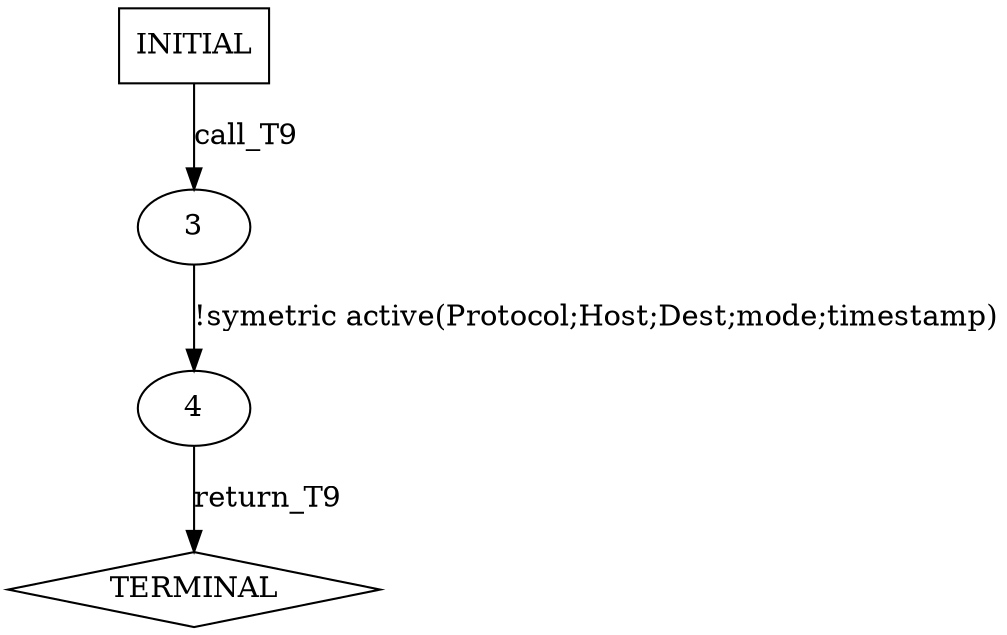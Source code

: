 digraph G {
  0 [label="INITIAL",shape=box];
  1 [label="TERMINAL",shape=diamond];
  3 [label="3"];
  4 [label="4"];
0->3 [label="call_T9"];
3->4 [label="!symetric active(Protocol;Host;Dest;mode;timestamp)"];
4->1 [label="return_T9"];
}
